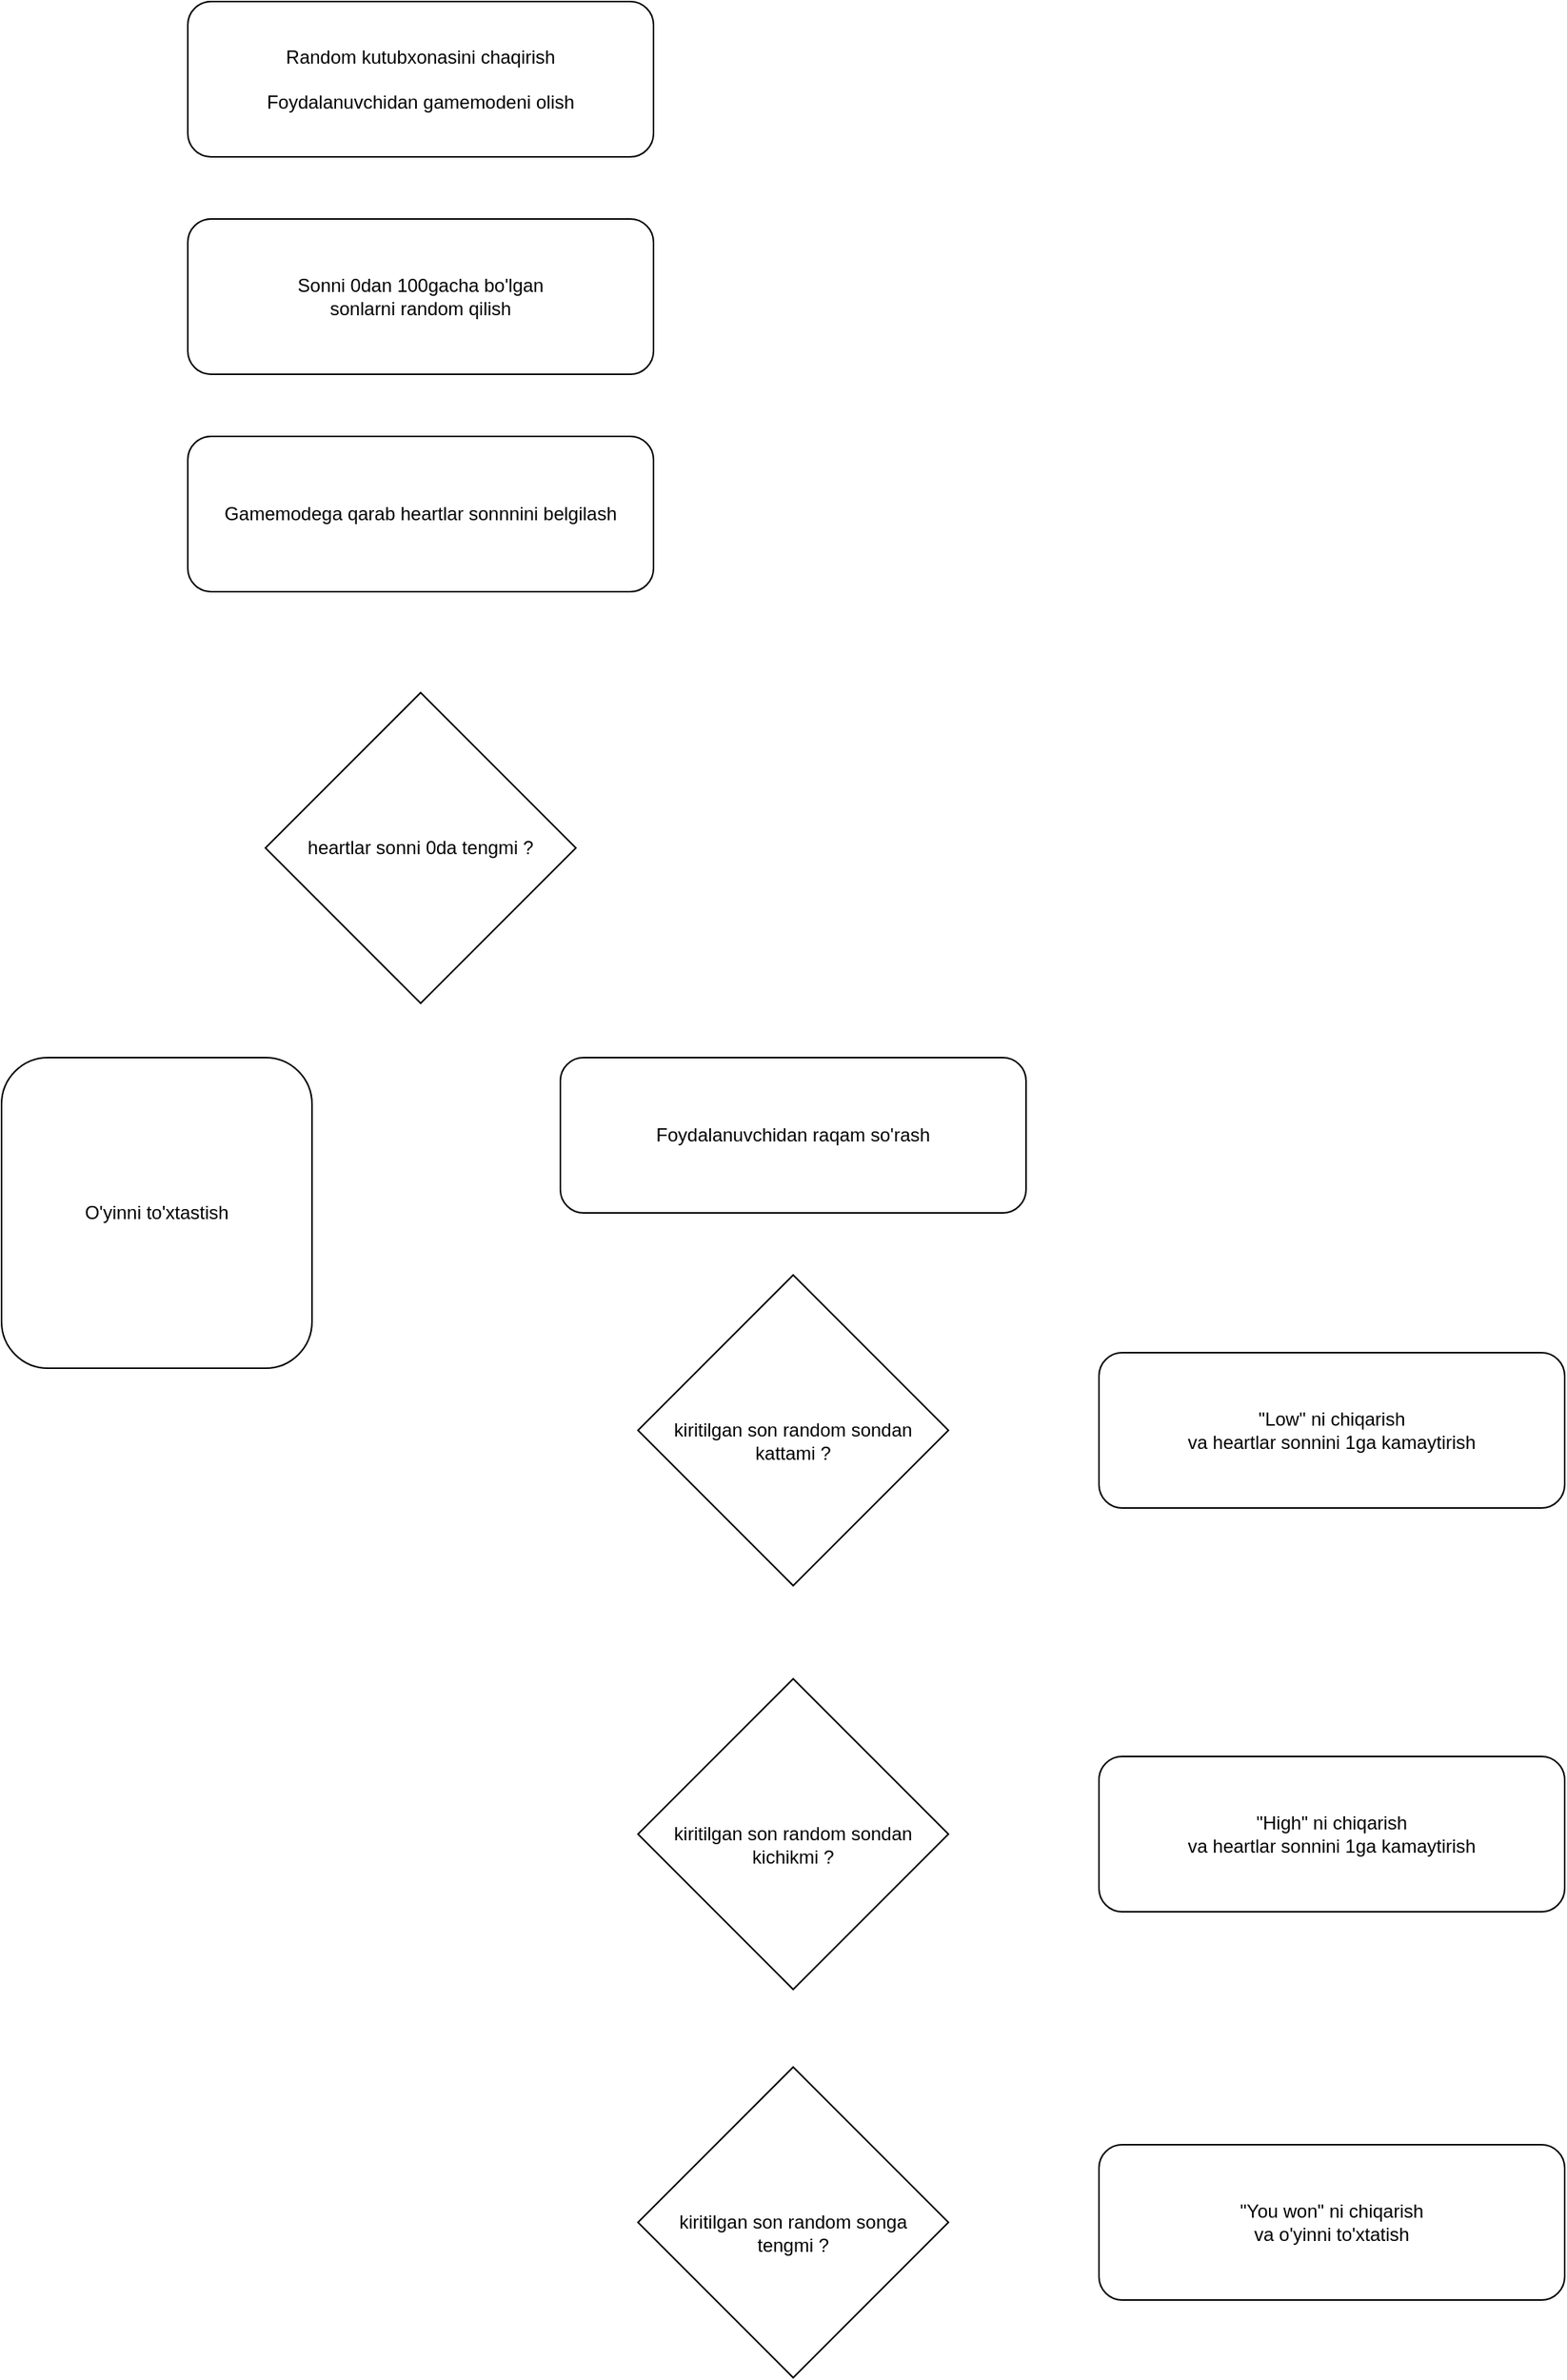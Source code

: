 <mxfile version="23.1.5" type="github">
  <diagram id="C5RBs43oDa-KdzZeNtuy" name="Page-1">
    <mxGraphModel dx="3000" dy="1514" grid="1" gridSize="10" guides="1" tooltips="1" connect="1" arrows="1" fold="1" page="1" pageScale="1" pageWidth="827" pageHeight="1169" math="0" shadow="0">
      <root>
        <mxCell id="WIyWlLk6GJQsqaUBKTNV-0" />
        <mxCell id="WIyWlLk6GJQsqaUBKTNV-1" parent="WIyWlLk6GJQsqaUBKTNV-0" />
        <mxCell id="MHU4kRLM9bzFtjRCCSRE-0" value="Random kutubxonasini chaqirish&lt;br&gt;&lt;br&gt;Foydalanuvchidan gamemodeni olish" style="rounded=1;whiteSpace=wrap;html=1;" parent="WIyWlLk6GJQsqaUBKTNV-1" vertex="1">
          <mxGeometry x="240" y="40" width="300" height="100" as="geometry" />
        </mxCell>
        <mxCell id="MHU4kRLM9bzFtjRCCSRE-1" value="Gamemodega qarab heartlar sonnnini belgilash" style="rounded=1;whiteSpace=wrap;html=1;" parent="WIyWlLk6GJQsqaUBKTNV-1" vertex="1">
          <mxGeometry x="240" y="320" width="300" height="100" as="geometry" />
        </mxCell>
        <mxCell id="MHU4kRLM9bzFtjRCCSRE-3" value="Sonni 0dan 100gacha bo&#39;lgan&lt;br&gt;sonlarni&amp;nbsp;random qilish" style="rounded=1;whiteSpace=wrap;html=1;" parent="WIyWlLk6GJQsqaUBKTNV-1" vertex="1">
          <mxGeometry x="240" y="180" width="300" height="100" as="geometry" />
        </mxCell>
        <mxCell id="MHU4kRLM9bzFtjRCCSRE-4" value="heartlar sonni 0da tengmi ?" style="rhombus;whiteSpace=wrap;html=1;" parent="WIyWlLk6GJQsqaUBKTNV-1" vertex="1">
          <mxGeometry x="290" y="485" width="200" height="200" as="geometry" />
        </mxCell>
        <mxCell id="AU5U2urCdwb4kxW75dGj-0" value="O&#39;yinni to&#39;xtastish" style="rounded=1;whiteSpace=wrap;html=1;" vertex="1" parent="WIyWlLk6GJQsqaUBKTNV-1">
          <mxGeometry x="120" y="720" width="200" height="200" as="geometry" />
        </mxCell>
        <mxCell id="AU5U2urCdwb4kxW75dGj-1" value="Foydalanuvchidan raqam so&#39;rash" style="rounded=1;whiteSpace=wrap;html=1;" vertex="1" parent="WIyWlLk6GJQsqaUBKTNV-1">
          <mxGeometry x="480" y="720" width="300" height="100" as="geometry" />
        </mxCell>
        <mxCell id="AU5U2urCdwb4kxW75dGj-4" value="&lt;br&gt;kiritilgan son random sondan&lt;br&gt;kattami ?" style="rhombus;whiteSpace=wrap;html=1;" vertex="1" parent="WIyWlLk6GJQsqaUBKTNV-1">
          <mxGeometry x="530" y="860" width="200" height="200" as="geometry" />
        </mxCell>
        <mxCell id="AU5U2urCdwb4kxW75dGj-5" value="&lt;br&gt;kiritilgan son random songa&lt;br&gt;tengmi ?" style="rhombus;whiteSpace=wrap;html=1;" vertex="1" parent="WIyWlLk6GJQsqaUBKTNV-1">
          <mxGeometry x="530" y="1370" width="200" height="200" as="geometry" />
        </mxCell>
        <mxCell id="AU5U2urCdwb4kxW75dGj-6" value="&lt;br&gt;kiritilgan son random sondan kichikmi ?" style="rhombus;whiteSpace=wrap;html=1;" vertex="1" parent="WIyWlLk6GJQsqaUBKTNV-1">
          <mxGeometry x="530" y="1120" width="200" height="200" as="geometry" />
        </mxCell>
        <mxCell id="AU5U2urCdwb4kxW75dGj-8" value="&quot;Low&quot; ni chiqarish&lt;br&gt;va heartlar sonnini 1ga kamaytirish" style="rounded=1;whiteSpace=wrap;html=1;" vertex="1" parent="WIyWlLk6GJQsqaUBKTNV-1">
          <mxGeometry x="827" y="910" width="300" height="100" as="geometry" />
        </mxCell>
        <mxCell id="AU5U2urCdwb4kxW75dGj-9" value="&quot;You won&quot; ni chiqarish&lt;br&gt;va o&#39;yinni to&#39;xtatish" style="rounded=1;whiteSpace=wrap;html=1;" vertex="1" parent="WIyWlLk6GJQsqaUBKTNV-1">
          <mxGeometry x="827" y="1420" width="300" height="100" as="geometry" />
        </mxCell>
        <mxCell id="AU5U2urCdwb4kxW75dGj-10" value="&quot;High&quot; ni chiqarish&lt;br&gt;va heartlar sonnini 1ga kamaytirish" style="rounded=1;whiteSpace=wrap;html=1;" vertex="1" parent="WIyWlLk6GJQsqaUBKTNV-1">
          <mxGeometry x="827" y="1170" width="300" height="100" as="geometry" />
        </mxCell>
      </root>
    </mxGraphModel>
  </diagram>
</mxfile>
